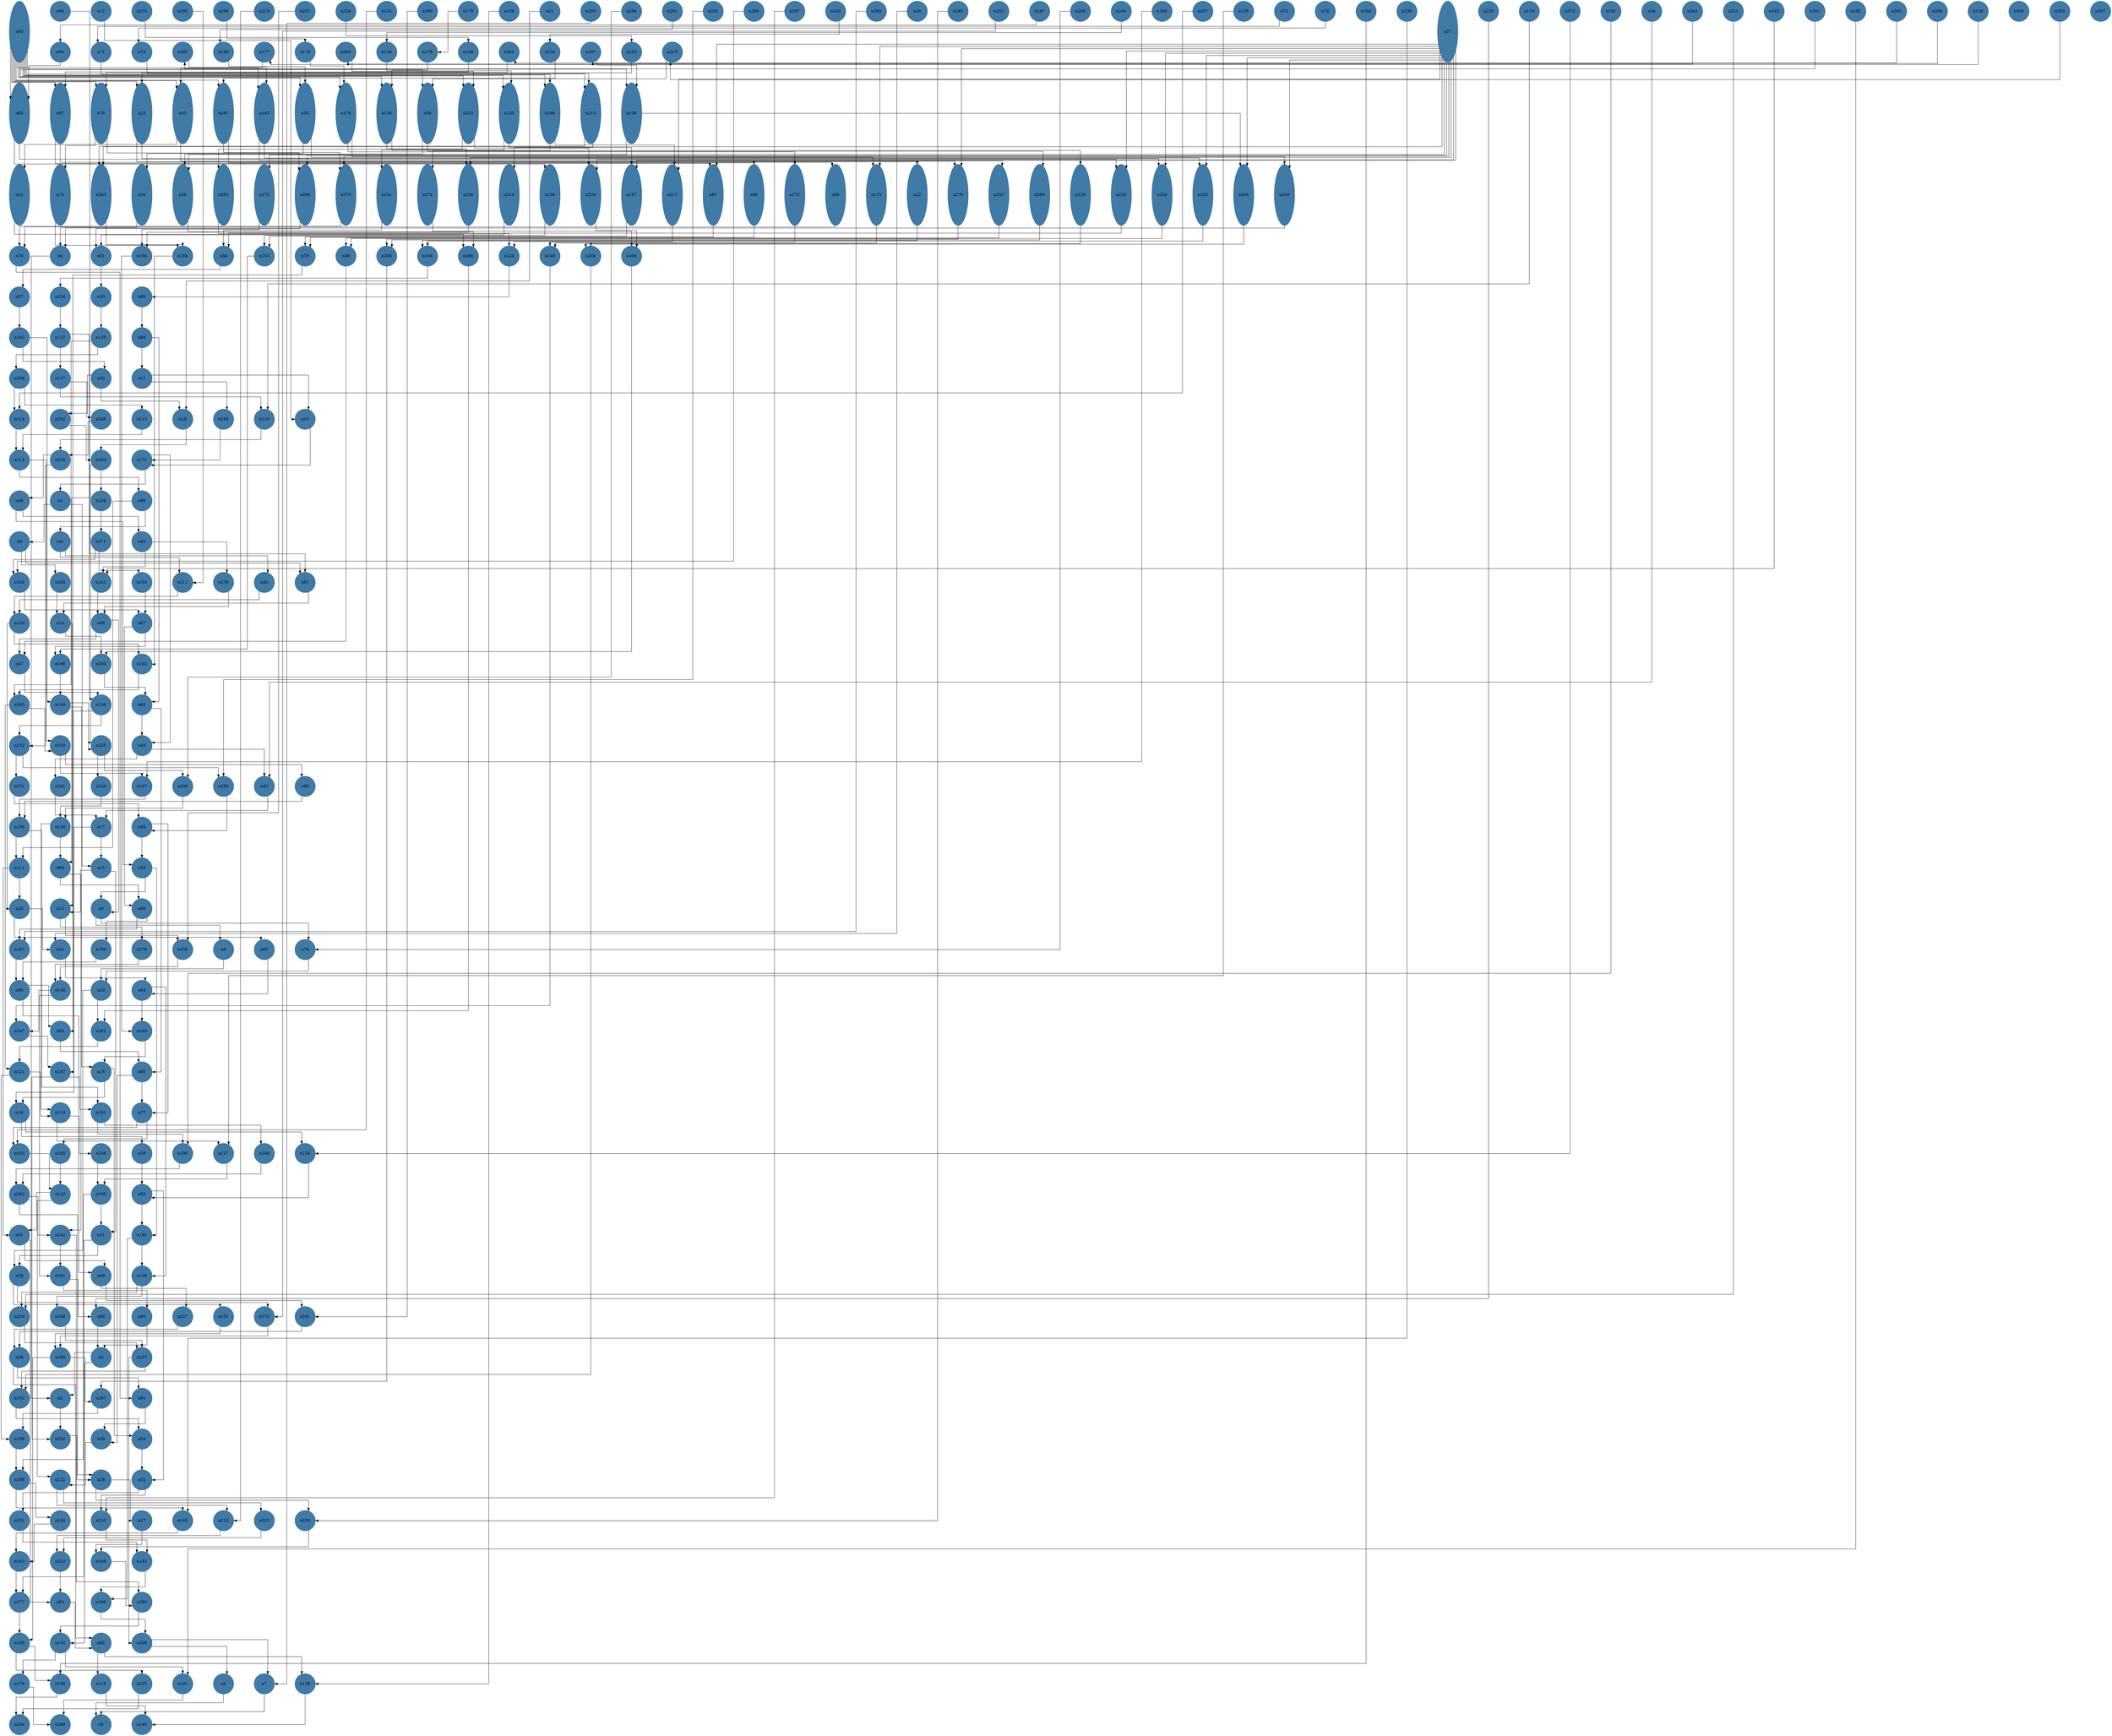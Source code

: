 //do not use DOT to generate pdf use NEATO or FDP
digraph{
layout="neato";
splines="ortho";
n93[shape="ellipse", style="filled", color="#004E8ABF", pos="0,85!", height="3", width="1"];
n93 -> n92;
n93 -> n87;
n93 -> n76;
n93 -> n23;
n93 -> n33;
n93 -> n297;
n93 -> n35;
n93 -> n243;
n93 -> n174;
n93 -> n38;
n93 -> n130;
n93 -> n125;
n93 -> n235;
n93 -> n189;
n93 -> n215;
n93 -> n106;
n98[shape="ellipse", style="filled", color="#004E8ABF", pos="2,86!", height="1", width="1"];
n98 -> n97;
n12[shape="ellipse", style="filled", color="#004E8ABF", pos="4,86!", height="1", width="1"];
n12 -> n10;
n210[shape="ellipse", style="filled", color="#004E8ABF", pos="6,86!", height="1", width="1"];
n210 -> n146;
n295[shape="ellipse", style="filled", color="#004E8ABF", pos="8,86!", height="1", width="1"];
n295 -> n211;
n296[shape="ellipse", style="filled", color="#004E8ABF", pos="10,86!", height="1", width="1"];
n296 -> n175;
n213[shape="ellipse", style="filled", color="#004E8ABF", pos="12,86!", height="1", width="1"];
n213 -> n212;
n257[shape="ellipse", style="filled", color="#004E8ABF", pos="14,86!", height="1", width="1"];
n257 -> n256;
n258[shape="ellipse", style="filled", color="#004E8ABF", pos="16,86!", height="1", width="1"];
n258 -> n218;
n134[shape="ellipse", style="filled", color="#004E8ABF", pos="18,86!", height="1", width="1"];
n134 -> n133;
n299[shape="ellipse", style="filled", color="#004E8ABF", pos="20,86!", height="1", width="1"];
n299 -> n281;
n179[shape="ellipse", style="filled", color="#004E8ABF", pos="22,86!", height="1", width="1"];
n179 -> n178;
n139[shape="ellipse", style="filled", color="#004E8ABF", pos="24,86!", height="1", width="1"];
n139 -> n138;
n21[shape="ellipse", style="filled", color="#004E8ABF", pos="26,86!", height="1", width="1"];
n21 -> n19;
n293[shape="ellipse", style="filled", color="#004E8ABF", pos="28,86!", height="1", width="1"];
n293 -> n7;
n294[shape="ellipse", style="filled", color="#004E8ABF", pos="30,86!", height="1", width="1"];
n294 -> n290;
n291[shape="ellipse", style="filled", color="#004E8ABF", pos="32,86!", height="1", width="1"];
n291 -> n188;
n292[shape="ellipse", style="filled", color="#004E8ABF", pos="34,86!", height="1", width="1"];
n292 -> n259;
n286[shape="ellipse", style="filled", color="#004E8ABF", pos="36,86!", height="1", width="1"];
n286 -> n154;
n287[shape="ellipse", style="filled", color="#004E8ABF", pos="38,86!", height="1", width="1"];
n287 -> n232;
n240[shape="ellipse", style="filled", color="#004E8ABF", pos="40,86!", height="1", width="1"];
n240 -> n239;
n284[shape="ellipse", style="filled", color="#004E8ABF", pos="42,86!", height="1", width="1"];
n284 -> n187;
n26[shape="ellipse", style="filled", color="#004E8ABF", pos="44,86!", height="1", width="1"];
n26 -> n24;
n285[shape="ellipse", style="filled", color="#004E8ABF", pos="46,86!", height="1", width="1"];
n285 -> n250;
n203[shape="ellipse", style="filled", color="#004E8ABF", pos="48,86!", height="1", width="1"];
n203 -> n170;
n247[shape="ellipse", style="filled", color="#004E8ABF", pos="50,86!", height="1", width="1"];
n247 -> n94;
n200[shape="ellipse", style="filled", color="#004E8ABF", pos="52,86!", height="1", width="1"];
n200 -> n78;
n244[shape="ellipse", style="filled", color="#004E8ABF", pos="54,86!", height="1", width="1"];
n244 -> n126;
n168[shape="ellipse", style="filled", color="#004E8ABF", pos="56,86!", height="1", width="1"];
n168 -> n167;
n207[shape="ellipse", style="filled", color="#004E8ABF", pos="58,86!", height="1", width="1"];
n207 -> n114;
n128[shape="ellipse", style="filled", color="#004E8ABF", pos="60,86!", height="1", width="1"];
n128 -> n127;
n72[shape="ellipse", style="filled", color="#004E8ABF", pos="62,86!", height="1", width="1"];
n72 -> n71;
n74[shape="ellipse", style="filled", color="#004E8ABF", pos="64,86!", height="1", width="1"];
n74 -> n73;
n160[shape="ellipse", style="filled", color="#004E8ABF", pos="66,86!", height="1", width="1"];
n160 -> n158;
n230[shape="ellipse", style="filled", color="#004E8ABF", pos="68,86!", height="1", width="1"];
n230 -> n145;
n37[shape="ellipse", style="filled", color="#004E8ABF", pos="70,85!", height="3", width="1"];
n37 -> n81;
n37 -> n173;
n37 -> n283;
n37 -> n270;
n37 -> n36;
n37 -> n298;
n37 -> n273;
n37 -> n236;
n37 -> n157;
n37 -> n234;
n37 -> n217;
n37 -> n229;
n37 -> n226;
n37 -> n105;
n37 -> n205;
n37 -> n209;
n233[shape="ellipse", style="filled", color="#004E8ABF", pos="72,86!", height="1", width="1"];
n233 -> n96;
n118[shape="ellipse", style="filled", color="#004E8ABF", pos="74,86!", height="1", width="1"];
n118 -> n116;
n272[shape="ellipse", style="filled", color="#004E8ABF", pos="76,86!", height="1", width="1"];
n272 -> n150;
n192[shape="ellipse", style="filled", color="#004E8ABF", pos="78,86!", height="1", width="1"];
n192 -> n190;
n44[shape="ellipse", style="filled", color="#004E8ABF", pos="80,86!", height="1", width="1"];
n44 -> n42;
n264[shape="ellipse", style="filled", color="#004E8ABF", pos="82,86!", height="1", width="1"];
n264 -> n263;
n221[shape="ellipse", style="filled", color="#004E8ABF", pos="84,86!", height="1", width="1"];
n221 -> n220;
n142[shape="ellipse", style="filled", color="#004E8ABF", pos="86,86!", height="1", width="1"];
n142 -> n141;
n301[shape="ellipse", style="filled", color="#004E8ABF", pos="88,86!", height="1", width="1"];
n301 -> n282;
n103[shape="ellipse", style="filled", color="#004E8ABF", pos="90,86!", height="1", width="1"];
n103 -> n101;
n302[shape="ellipse", style="filled", color="#004E8ABF", pos="92,86!", height="1", width="1"];
n302 -> n201;
n300[shape="ellipse", style="filled", color="#004E8ABF", pos="94,86!", height="1", width="1"];
n300 -> n107;
n228[shape="ellipse", style="filled", color="#004E8ABF", pos="96,86!", height="1", width="1"];
n228 -> n177;
n306[shape="ellipse", style="filled", color="#004E8ABF", pos="98,86!", height="1", width="1"];
n303[shape="ellipse", style="filled", color="#004E8ABF", pos="100,86!", height="1", width="1"];
n303 -> n219;
n307[shape="ellipse", style="filled", color="#004E8ABF", pos="102,86!", height="1", width="1"];
n94[shape="ellipse", style="filled", color="#004E8ABF", pos="2,84!", height="1", width="1"];
n94 -> n92;
n71[shape="ellipse", style="filled", color="#004E8ABF", pos="4,84!", height="1", width="1"];
n71 -> n189;
n73[shape="ellipse", style="filled", color="#004E8ABF", pos="6,84!", height="1", width="1"];
n73 -> n215;
n282[shape="ellipse", style="filled", color="#004E8ABF", pos="8,84!", height="1", width="1"];
n282 -> n243;
n188[shape="ellipse", style="filled", color="#004E8ABF", pos="10,84!", height="1", width="1"];
n188 -> n35;
n177[shape="ellipse", style="filled", color="#004E8ABF", pos="12,84!", height="1", width="1"];
n177 -> n33;
n175[shape="ellipse", style="filled", color="#004E8ABF", pos="14,84!", height="1", width="1"];
n175 -> n174;
n263[shape="ellipse", style="filled", color="#004E8ABF", pos="16,84!", height="1", width="1"];
n263 -> n235;
n126[shape="ellipse", style="filled", color="#004E8ABF", pos="18,84!", height="1", width="1"];
n126 -> n125;
n178[shape="ellipse", style="filled", color="#004E8ABF", pos="20,84!", height="1", width="1"];
n178 -> n130;
n146[shape="ellipse", style="filled", color="#004E8ABF", pos="22,84!", height="1", width="1"];
n146 -> n87;
n201[shape="ellipse", style="filled", color="#004E8ABF", pos="24,84!", height="1", width="1"];
n201 -> n76;
n239[shape="ellipse", style="filled", color="#004E8ABF", pos="26,84!", height="1", width="1"];
n239 -> n297;
n107[shape="ellipse", style="filled", color="#004E8ABF", pos="28,84!", height="1", width="1"];
n107 -> n106;
n218[shape="ellipse", style="filled", color="#004E8ABF", pos="30,84!", height="1", width="1"];
n218 -> n23;
n219[shape="ellipse", style="filled", color="#004E8ABF", pos="32,84!", height="1", width="1"];
n219 -> n38;
n92[shape="ellipse", style="filled", color="#004E8ABF", pos="0,81!", height="3", width="1"];
n92 -> n156;
n92 -> n229;
n87[shape="ellipse", style="filled", color="#004E8ABF", pos="2,81!", height="3", width="1"];
n87 -> n81;
n87 -> n86;
n76[shape="ellipse", style="filled", color="#004E8ABF", pos="4,81!", height="3", width="1"];
n76 -> n298;
n76 -> n75;
n23[shape="ellipse", style="filled", color="#004E8ABF", pos="6,81!", height="3", width="1"];
n23 -> n226;
n23 -> n22;
n33[shape="ellipse", style="filled", color="#004E8ABF", pos="8,81!", height="3", width="1"];
n33 -> n32;
n33 -> n270;
n297[shape="ellipse", style="filled", color="#004E8ABF", pos="10,81!", height="3", width="1"];
n297 -> n273;
n297 -> n80;
n243[shape="ellipse", style="filled", color="#004E8ABF", pos="12,81!", height="3", width="1"];
n243 -> n242;
n243 -> n105;
n35[shape="ellipse", style="filled", color="#004E8ABF", pos="14,81!", height="3", width="1"];
n35 -> n173;
n35 -> n34;
n174[shape="ellipse", style="filled", color="#004E8ABF", pos="16,81!", height="3", width="1"];
n174 -> n172;
n174 -> n209;
n130[shape="ellipse", style="filled", color="#004E8ABF", pos="18,81!", height="3", width="1"];
n130 -> n236;
n130 -> n129;
n38[shape="ellipse", style="filled", color="#004E8ABF", pos="20,81!", height="3", width="1"];
n38 -> n36;
n38 -> n269;
n235[shape="ellipse", style="filled", color="#004E8ABF", pos="22,81!", height="3", width="1"];
n235 -> n253;
n235 -> n234;
n125[shape="ellipse", style="filled", color="#004E8ABF", pos="24,81!", height="3", width="1"];
n125 -> n251;
n125 -> n157;
n189[shape="ellipse", style="filled", color="#004E8ABF", pos="26,81!", height="3", width="1"];
n189 -> n274;
n189 -> n217;
n215[shape="ellipse", style="filled", color="#004E8ABF", pos="28,81!", height="3", width="1"];
n215 -> n214;
n215 -> n283;
n106[shape="ellipse", style="filled", color="#004E8ABF", pos="30,81!", height="3", width="1"];
n106 -> n275;
n106 -> n205;
n32[shape="ellipse", style="filled", color="#004E8ABF", pos="0,77!", height="3", width="1"];
n32 -> n266;
n75[shape="ellipse", style="filled", color="#004E8ABF", pos="2,77!", height="3", width="1"];
n75 -> n184;
n283[shape="ellipse", style="filled", color="#004E8ABF", pos="4,77!", height="3", width="1"];
n283 -> n184;
n34[shape="ellipse", style="filled", color="#004E8ABF", pos="6,77!", height="3", width="1"];
n34 -> n4;
n36[shape="ellipse", style="filled", color="#004E8ABF", pos="8,77!", height="3", width="1"];
n36 -> n266;
n253[shape="ellipse", style="filled", color="#004E8ABF", pos="10,77!", height="3", width="1"];
n253 -> n124;
n275[shape="ellipse", style="filled", color="#004E8ABF", pos="12,77!", height="3", width="1"];
n275 -> n194;
n298[shape="ellipse", style="filled", color="#004E8ABF", pos="14,77!", height="3", width="1"];
n298 -> n51;
n273[shape="ellipse", style="filled", color="#004E8ABF", pos="16,77!", height="3", width="1"];
n273 -> n70;
n251[shape="ellipse", style="filled", color="#004E8ABF", pos="18,77!", height="3", width="1"];
n251 -> n58;
n274[shape="ellipse", style="filled", color="#004E8ABF", pos="20,77!", height="3", width="1"];
n274 -> n304;
n236[shape="ellipse", style="filled", color="#004E8ABF", pos="22,77!", height="3", width="1"];
n236 -> n194;
n214[shape="ellipse", style="filled", color="#004E8ABF", pos="24,77!", height="3", width="1"];
n214 -> n51;
n156[shape="ellipse", style="filled", color="#004E8ABF", pos="26,77!", height="3", width="1"];
n156 -> n155;
n234[shape="ellipse", style="filled", color="#004E8ABF", pos="28,77!", height="3", width="1"];
n234 -> n304;
n157[shape="ellipse", style="filled", color="#004E8ABF", pos="30,77!", height="3", width="1"];
n157 -> n155;
n217[shape="ellipse", style="filled", color="#004E8ABF", pos="32,77!", height="3", width="1"];
n217 -> n124;
n81[shape="ellipse", style="filled", color="#004E8ABF", pos="34,77!", height="3", width="1"];
n81 -> n79;
n80[shape="ellipse", style="filled", color="#004E8ABF", pos="36,77!", height="3", width="1"];
n80 -> n79;
n172[shape="ellipse", style="filled", color="#004E8ABF", pos="38,77!", height="3", width="1"];
n172 -> n149;
n86[shape="ellipse", style="filled", color="#004E8ABF", pos="40,77!", height="3", width="1"];
n86 -> n70;
n173[shape="ellipse", style="filled", color="#004E8ABF", pos="42,77!", height="3", width="1"];
n173 -> n149;
n22[shape="ellipse", style="filled", color="#004E8ABF", pos="44,77!", height="3", width="1"];
n22 -> n104;
n270[shape="ellipse", style="filled", color="#004E8ABF", pos="46,77!", height="3", width="1"];
n270 -> n268;
n242[shape="ellipse", style="filled", color="#004E8ABF", pos="48,77!", height="3", width="1"];
n242 -> n49;
n269[shape="ellipse", style="filled", color="#004E8ABF", pos="50,77!", height="3", width="1"];
n269 -> n268;
n129[shape="ellipse", style="filled", color="#004E8ABF", pos="52,77!", height="3", width="1"];
n129 -> n204;
n229[shape="ellipse", style="filled", color="#004E8ABF", pos="54,77!", height="3", width="1"];
n229 -> n58;
n226[shape="ellipse", style="filled", color="#004E8ABF", pos="56,77!", height="3", width="1"];
n226 -> n49;
n105[shape="ellipse", style="filled", color="#004E8ABF", pos="58,77!", height="3", width="1"];
n105 -> n104;
n205[shape="ellipse", style="filled", color="#004E8ABF", pos="60,77!", height="3", width="1"];
n205 -> n204;
n209[shape="ellipse", style="filled", color="#004E8ABF", pos="62,77!", height="3", width="1"];
n209 -> n4;
n70[shape="ellipse", style="filled", color="#004E8ABF", pos="0,74!", height="1", width="1"];
n70 -> n61;
n4[shape="ellipse", style="filled", color="#004E8ABF", pos="2,74!", height="1", width="1"];
n4 -> n2;
n51[shape="ellipse", style="filled", color="#004E8ABF", pos="4,74!", height="1", width="1"];
n51 -> n50;
n194[shape="ellipse", style="filled", color="#004E8ABF", pos="6,74!", height="1", width="1"];
n194 -> n193;
n184[shape="ellipse", style="filled", color="#004E8ABF", pos="8,74!", height="1", width="1"];
n184 -> n183;
n58[shape="ellipse", style="filled", color="#004E8ABF", pos="10,74!", height="1", width="1"];
n58 -> n57;
n155[shape="ellipse", style="filled", color="#004E8ABF", pos="12,74!", height="1", width="1"];
n155 -> n166;
n79[shape="ellipse", style="filled", color="#004E8ABF", pos="14,74!", height="1", width="1"];
n79 -> n63;
n49[shape="ellipse", style="filled", color="#004E8ABF", pos="16,74!", height="1", width="1"];
n49 -> n47;
n268[shape="ellipse", style="filled", color="#004E8ABF", pos="18,74!", height="1", width="1"];
n268 -> n267;
n104[shape="ellipse", style="filled", color="#004E8ABF", pos="20,74!", height="1", width="1"];
n104 -> n276;
n266[shape="ellipse", style="filled", color="#004E8ABF", pos="22,74!", height="1", width="1"];
n266 -> n261;
n124[shape="ellipse", style="filled", color="#004E8ABF", pos="24,74!", height="1", width="1"];
n124 -> n85;
n149[shape="ellipse", style="filled", color="#004E8ABF", pos="26,74!", height="1", width="1"];
n149 -> n147;
n204[shape="ellipse", style="filled", color="#004E8ABF", pos="28,74!", height="1", width="1"];
n204 -> n152;
n304[shape="ellipse", style="filled", color="#004E8ABF", pos="30,74!", height="1", width="1"];
n304 -> n305;
n57[shape="ellipse", style="filled", color="#004E8ABF", pos="0,72!", height="1", width="1"];
n57 -> n165;
n276[shape="ellipse", style="filled", color="#004E8ABF", pos="2,72!", height="1", width="1"];
n276 -> n137;
n50[shape="ellipse", style="filled", color="#004E8ABF", pos="4,72!", height="1", width="1"];
n50 -> n135;
n85[shape="ellipse", style="filled", color="#004E8ABF", pos="6,72!", height="1", width="1"];
n85 -> n84;
n165[shape="ellipse", style="filled", color="#004E8ABF", pos="0,70!", height="1", width="1"];
n165 -> n164;
n165 -> n20;
n137[shape="ellipse", style="filled", color="#004E8ABF", pos="2,70!", height="1", width="1"];
n137 -> n136;
n137 -> n117;
n135[shape="ellipse", style="filled", color="#004E8ABF", pos="4,70!", height="1", width="1"];
n135 -> n163;
n135 -> n206;
n84[shape="ellipse", style="filled", color="#004E8ABF", pos="6,70!", height="1", width="1"];
n84 -> n62;
n84 -> n11;
n206[shape="ellipse", style="filled", color="#004E8ABF", pos="0,68!", height="1", width="1"];
n206 -> n114;
n206 -> n113;
n117[shape="ellipse", style="filled", color="#004E8ABF", pos="2,68!", height="1", width="1"];
n117 -> n288;
n117 -> n116;
n20[shape="ellipse", style="filled", color="#004E8ABF", pos="4,68!", height="1", width="1"];
n20 -> n202;
n20 -> n19;
n11[shape="ellipse", style="filled", color="#004E8ABF", pos="6,68!", height="1", width="1"];
n11 -> n245;
n11 -> n10;
n114[shape="ellipse", style="filled", color="#004E8ABF", pos="0,66!", height="1", width="1"];
n114 -> n112;
n202[shape="ellipse", style="filled", color="#004E8ABF", pos="2,66!", height="1", width="1"];
n202 -> n260;
n288[shape="ellipse", style="filled", color="#004E8ABF", pos="4,66!", height="1", width="1"];
n288 -> n216;
n113[shape="ellipse", style="filled", color="#004E8ABF", pos="6,66!", height="1", width="1"];
n113 -> n112;
n19[shape="ellipse", style="filled", color="#004E8ABF", pos="8,66!", height="1", width="1"];
n19 -> n260;
n245[shape="ellipse", style="filled", color="#004E8ABF", pos="10,66!", height="1", width="1"];
n245 -> n171;
n116[shape="ellipse", style="filled", color="#004E8ABF", pos="12,66!", height="1", width="1"];
n116 -> n216;
n10[shape="ellipse", style="filled", color="#004E8ABF", pos="14,66!", height="1", width="1"];
n10 -> n171;
n112[shape="ellipse", style="filled", color="#004E8ABF", pos="0,64!", height="1", width="1"];
n112 -> n100;
n112 -> n88;
n216[shape="ellipse", style="filled", color="#004E8ABF", pos="2,64!", height="1", width="1"];
n216 -> n132;
n216 -> n46;
n260[shape="ellipse", style="filled", color="#004E8ABF", pos="4,64!", height="1", width="1"];
n260 -> n225;
n260 -> n238;
n171[shape="ellipse", style="filled", color="#004E8ABF", pos="6,64!", height="1", width="1"];
n171 -> n1;
n171 -> n43;
n46[shape="ellipse", style="filled", color="#004E8ABF", pos="0,62!", height="1", width="1"];
n46 -> n45;
n46 -> n55;
n1[shape="ellipse", style="filled", color="#004E8ABF", pos="2,62!", height="1", width="1"];
n1 -> n0;
n1 -> n15;
n238[shape="ellipse", style="filled", color="#004E8ABF", pos="4,62!", height="1", width="1"];
n238 -> n68;
n238 -> n271;
n88[shape="ellipse", style="filled", color="#004E8ABF", pos="6,62!", height="1", width="1"];
n88 -> n111;
n88 -> n41;
n0[shape="ellipse", style="filled", color="#004E8ABF", pos="0,60!", height="1", width="1"];
n0 -> n265;
n0 -> n97;
n41[shape="ellipse", style="filled", color="#004E8ABF", pos="2,60!", height="1", width="1"];
n41 -> n211;
n41 -> n40;
n271[shape="ellipse", style="filled", color="#004E8ABF", pos="4,60!", height="1", width="1"];
n271 -> n154;
n271 -> n153;
n45[shape="ellipse", style="filled", color="#004E8ABF", pos="6,60!", height="1", width="1"];
n45 -> n141;
n45 -> n278;
n154[shape="ellipse", style="filled", color="#004E8ABF", pos="0,58!", height="1", width="1"];
n154 -> n67;
n265[shape="ellipse", style="filled", color="#004E8ABF", pos="2,58!", height="1", width="1"];
n265 -> n14;
n141[shape="ellipse", style="filled", color="#004E8ABF", pos="4,58!", height="1", width="1"];
n141 -> n48;
n153[shape="ellipse", style="filled", color="#004E8ABF", pos="6,58!", height="1", width="1"];
n153 -> n67;
n211[shape="ellipse", style="filled", color="#004E8ABF", pos="8,58!", height="1", width="1"];
n211 -> n110;
n278[shape="ellipse", style="filled", color="#004E8ABF", pos="10,58!", height="1", width="1"];
n278 -> n48;
n40[shape="ellipse", style="filled", color="#004E8ABF", pos="12,58!", height="1", width="1"];
n40 -> n110;
n97[shape="ellipse", style="filled", color="#004E8ABF", pos="14,58!", height="1", width="1"];
n97 -> n14;
n110[shape="ellipse", style="filled", color="#004E8ABF", pos="0,56!", height="1", width="1"];
n110 -> n25;
n110 -> n183;
n14[shape="ellipse", style="filled", color="#004E8ABF", pos="2,56!", height="1", width="1"];
n14 -> n13;
n14 -> n305;
n48[shape="ellipse", style="filled", color="#004E8ABF", pos="4,56!", height="1", width="1"];
n48 -> n47;
n48 -> n9;
n67[shape="ellipse", style="filled", color="#004E8ABF", pos="6,56!", height="1", width="1"];
n67 -> n166;
n67 -> n66;
n47[shape="ellipse", style="filled", color="#004E8ABF", pos="0,54!", height="1", width="1"];
n47 -> n136;
n166[shape="ellipse", style="filled", color="#004E8ABF", pos="2,54!", height="1", width="1"];
n166 -> n164;
n305[shape="ellipse", style="filled", color="#004E8ABF", pos="4,54!", height="1", width="1"];
n305 -> n62;
n183[shape="ellipse", style="filled", color="#004E8ABF", pos="6,54!", height="1", width="1"];
n183 -> n163;
n163[shape="ellipse", style="filled", color="#004E8ABF", pos="0,52!", height="1", width="1"];
n163 -> n121;
n163 -> n100;
n164[shape="ellipse", style="filled", color="#004E8ABF", pos="2,52!", height="1", width="1"];
n164 -> n18;
n164 -> n225;
n136[shape="ellipse", style="filled", color="#004E8ABF", pos="4,52!", height="1", width="1"];
n136 -> n132;
n136 -> n197;
n62[shape="ellipse", style="filled", color="#004E8ABF", pos="6,52!", height="1", width="1"];
n62 -> n60;
n62 -> n43;
n132[shape="ellipse", style="filled", color="#004E8ABF", pos="0,50!", height="1", width="1"];
n132 -> n131;
n132 -> n259;
n100[shape="ellipse", style="filled", color="#004E8ABF", pos="2,50!", height="1", width="1"];
n100 -> n167;
n100 -> n99;
n225[shape="ellipse", style="filled", color="#004E8ABF", pos="4,50!", height="1", width="1"];
n225 -> n224;
n225 -> n290;
n43[shape="ellipse", style="filled", color="#004E8ABF", pos="6,50!", height="1", width="1"];
n43 -> n241;
n43 -> n42;
n131[shape="ellipse", style="filled", color="#004E8ABF", pos="0,48!", height="1", width="1"];
n131 -> n56;
n241[shape="ellipse", style="filled", color="#004E8ABF", pos="2,48!", height="1", width="1"];
n241 -> n17;
n224[shape="ellipse", style="filled", color="#004E8ABF", pos="4,48!", height="1", width="1"];
n224 -> n120;
n167[shape="ellipse", style="filled", color="#004E8ABF", pos="6,48!", height="1", width="1"];
n167 -> n196;
n290[shape="ellipse", style="filled", color="#004E8ABF", pos="8,48!", height="1", width="1"];
n290 -> n120;
n259[shape="ellipse", style="filled", color="#004E8ABF", pos="10,48!", height="1", width="1"];
n259 -> n56;
n42[shape="ellipse", style="filled", color="#004E8ABF", pos="12,48!", height="1", width="1"];
n42 -> n17;
n99[shape="ellipse", style="filled", color="#004E8ABF", pos="14,48!", height="1", width="1"];
n99 -> n196;
n196[shape="ellipse", style="filled", color="#004E8ABF", pos="0,46!", height="1", width="1"];
n196 -> n111;
n196 -> n191;
n120[shape="ellipse", style="filled", color="#004E8ABF", pos="2,46!", height="1", width="1"];
n120 -> n68;
n120 -> n119;
n17[shape="ellipse", style="filled", color="#004E8ABF", pos="4,46!", height="1", width="1"];
n17 -> n16;
n17 -> n15;
n56[shape="ellipse", style="filled", color="#004E8ABF", pos="6,46!", height="1", width="1"];
n56 -> n55;
n56 -> n77;
n111[shape="ellipse", style="filled", color="#004E8ABF", pos="0,44!", height="1", width="1"];
n111 -> n25;
n111 -> n91;
n68[shape="ellipse", style="filled", color="#004E8ABF", pos="2,44!", height="1", width="1"];
n68 -> n162;
n68 -> n66;
n15[shape="ellipse", style="filled", color="#004E8ABF", pos="4,44!", height="1", width="1"];
n15 -> n13;
n15 -> n31;
n55[shape="ellipse", style="filled", color="#004E8ABF", pos="6,44!", height="1", width="1"];
n55 -> n9;
n55 -> n181;
n25[shape="ellipse", style="filled", color="#004E8ABF", pos="0,42!", height="1", width="1"];
n25 -> n24;
n25 -> n65;
n13[shape="ellipse", style="filled", color="#004E8ABF", pos="2,42!", height="1", width="1"];
n13 -> n279;
n13 -> n256;
n9[shape="ellipse", style="filled", color="#004E8ABF", pos="4,42!", height="1", width="1"];
n9 -> n8;
n9 -> n78;
n66[shape="ellipse", style="filled", color="#004E8ABF", pos="6,42!", height="1", width="1"];
n66 -> n187;
n66 -> n186;
n187[shape="ellipse", style="filled", color="#004E8ABF", pos="0,40!", height="1", width="1"];
n187 -> n90;
n24[shape="ellipse", style="filled", color="#004E8ABF", pos="2,40!", height="1", width="1"];
n24 -> n64;
n186[shape="ellipse", style="filled", color="#004E8ABF", pos="4,40!", height="1", width="1"];
n186 -> n90;
n279[shape="ellipse", style="filled", color="#004E8ABF", pos="6,40!", height="1", width="1"];
n279 -> n148;
n256[shape="ellipse", style="filled", color="#004E8ABF", pos="8,40!", height="1", width="1"];
n256 -> n148;
n8[shape="ellipse", style="filled", color="#004E8ABF", pos="10,40!", height="1", width="1"];
n8 -> n30;
n65[shape="ellipse", style="filled", color="#004E8ABF", pos="12,40!", height="1", width="1"];
n65 -> n64;
n78[shape="ellipse", style="filled", color="#004E8ABF", pos="14,40!", height="1", width="1"];
n78 -> n30;
n90[shape="ellipse", style="filled", color="#004E8ABF", pos="0,38!", height="1", width="1"];
n90 -> n63;
n90 -> n89;
n148[shape="ellipse", style="filled", color="#004E8ABF", pos="2,38!", height="1", width="1"];
n148 -> n147;
n148 -> n161;
n30[shape="ellipse", style="filled", color="#004E8ABF", pos="4,38!", height="1", width="1"];
n30 -> n29;
n30 -> n261;
n64[shape="ellipse", style="filled", color="#004E8ABF", pos="6,38!", height="1", width="1"];
n64 -> n109;
n64 -> n193;
n147[shape="ellipse", style="filled", color="#004E8ABF", pos="0,36!", height="1", width="1"];
n147 -> n197;
n63[shape="ellipse", style="filled", color="#004E8ABF", pos="2,36!", height="1", width="1"];
n63 -> n60;
n261[shape="ellipse", style="filled", color="#004E8ABF", pos="4,36!", height="1", width="1"];
n261 -> n121;
n193[shape="ellipse", style="filled", color="#004E8ABF", pos="6,36!", height="1", width="1"];
n193 -> n18;
n121[shape="ellipse", style="filled", color="#004E8ABF", pos="0,34!", height="1", width="1"];
n121 -> n199;
n121 -> n119;
n197[shape="ellipse", style="filled", color="#004E8ABF", pos="2,34!", height="1", width="1"];
n197 -> n252;
n197 -> n191;
n18[shape="ellipse", style="filled", color="#004E8ABF", pos="4,34!", height="1", width="1"];
n18 -> n16;
n18 -> n54;
n60[shape="ellipse", style="filled", color="#004E8ABF", pos="6,34!", height="1", width="1"];
n60 -> n59;
n60 -> n77;
n16[shape="ellipse", style="filled", color="#004E8ABF", pos="0,32!", height="1", width="1"];
n16 -> n39;
n16 -> n150;
n119[shape="ellipse", style="filled", color="#004E8ABF", pos="2,32!", height="1", width="1"];
n119 -> n246;
n119 -> n127;
n191[shape="ellipse", style="filled", color="#004E8ABF", pos="4,32!", height="1", width="1"];
n191 -> n190;
n191 -> n248;
n77[shape="ellipse", style="filled", color="#004E8ABF", pos="6,32!", height="1", width="1"];
n77 -> n133;
n77 -> n185;
n133[shape="ellipse", style="filled", color="#004E8ABF", pos="0,30!", height="1", width="1"];
n133 -> n123;
n185[shape="ellipse", style="filled", color="#004E8ABF", pos="2,30!", height="1", width="1"];
n185 -> n123;
n246[shape="ellipse", style="filled", color="#004E8ABF", pos="4,30!", height="1", width="1"];
n246 -> n195;
n39[shape="ellipse", style="filled", color="#004E8ABF", pos="6,30!", height="1", width="1"];
n39 -> n53;
n190[shape="ellipse", style="filled", color="#004E8ABF", pos="8,30!", height="1", width="1"];
n190 -> n262;
n127[shape="ellipse", style="filled", color="#004E8ABF", pos="10,30!", height="1", width="1"];
n127 -> n195;
n248[shape="ellipse", style="filled", color="#004E8ABF", pos="12,30!", height="1", width="1"];
n248 -> n262;
n150[shape="ellipse", style="filled", color="#004E8ABF", pos="14,30!", height="1", width="1"];
n150 -> n53;
n262[shape="ellipse", style="filled", color="#004E8ABF", pos="0,28!", height="1", width="1"];
n262 -> n28;
n262 -> n162;
n123[shape="ellipse", style="filled", color="#004E8ABF", pos="2,28!", height="1", width="1"];
n123 -> n122;
n123 -> n91;
n195[shape="ellipse", style="filled", color="#004E8ABF", pos="4,28!", height="1", width="1"];
n195 -> n198;
n195 -> n31;
n53[shape="ellipse", style="filled", color="#004E8ABF", pos="6,28!", height="1", width="1"];
n53 -> n52;
n53 -> n181;
n91[shape="ellipse", style="filled", color="#004E8ABF", pos="0,26!", height="1", width="1"];
n91 -> n83;
n91 -> n89;
n162[shape="ellipse", style="filled", color="#004E8ABF", pos="2,26!", height="1", width="1"];
n162 -> n161;
n162 -> n280;
n31[shape="ellipse", style="filled", color="#004E8ABF", pos="4,26!", height="1", width="1"];
n31 -> n29;
n31 -> n277;
n181[shape="ellipse", style="filled", color="#004E8ABF", pos="6,26!", height="1", width="1"];
n181 -> n180;
n181 -> n109;
n29[shape="ellipse", style="filled", color="#004E8ABF", pos="0,24!", height="1", width="1"];
n29 -> n151;
n29 -> n170;
n161[shape="ellipse", style="filled", color="#004E8ABF", pos="2,24!", height="1", width="1"];
n161 -> n96;
n161 -> n95;
n89[shape="ellipse", style="filled", color="#004E8ABF", pos="4,24!", height="1", width="1"];
n89 -> n227;
n89 -> n281;
n109[shape="ellipse", style="filled", color="#004E8ABF", pos="6,24!", height="1", width="1"];
n109 -> n220;
n109 -> n108;
n220[shape="ellipse", style="filled", color="#004E8ABF", pos="0,22!", height="1", width="1"];
n220 -> n237;
n108[shape="ellipse", style="filled", color="#004E8ABF", pos="2,22!", height="1", width="1"];
n108 -> n237;
n96[shape="ellipse", style="filled", color="#004E8ABF", pos="4,22!", height="1", width="1"];
n96 -> n3;
n95[shape="ellipse", style="filled", color="#004E8ABF", pos="6,22!", height="1", width="1"];
n95 -> n3;
n227[shape="ellipse", style="filled", color="#004E8ABF", pos="8,22!", height="1", width="1"];
n227 -> n69;
n151[shape="ellipse", style="filled", color="#004E8ABF", pos="10,22!", height="1", width="1"];
n151 -> n169;
n170[shape="ellipse", style="filled", color="#004E8ABF", pos="12,22!", height="1", width="1"];
n170 -> n169;
n281[shape="ellipse", style="filled", color="#004E8ABF", pos="14,22!", height="1", width="1"];
n281 -> n69;
n69[shape="ellipse", style="filled", color="#004E8ABF", pos="0,20!", height="1", width="1"];
n69 -> n61;
n69 -> n82;
n169[shape="ellipse", style="filled", color="#004E8ABF", pos="2,20!", height="1", width="1"];
n169 -> n159;
n169 -> n267;
n3[shape="ellipse", style="filled", color="#004E8ABF", pos="4,20!", height="1", width="1"];
n3 -> n2;
n3 -> n102;
n237[shape="ellipse", style="filled", color="#004E8ABF", pos="6,20!", height="1", width="1"];
n237 -> n152;
n237 -> n208;
n152[shape="ellipse", style="filled", color="#004E8ABF", pos="0,18!", height="1", width="1"];
n152 -> n54;
n2[shape="ellipse", style="filled", color="#004E8ABF", pos="2,18!", height="1", width="1"];
n2 -> n252;
n267[shape="ellipse", style="filled", color="#004E8ABF", pos="4,18!", height="1", width="1"];
n267 -> n199;
n61[shape="ellipse", style="filled", color="#004E8ABF", pos="6,18!", height="1", width="1"];
n61 -> n59;
n199[shape="ellipse", style="filled", color="#004E8ABF", pos="0,16!", height="1", width="1"];
n199 -> n198;
n252[shape="ellipse", style="filled", color="#004E8ABF", pos="2,16!", height="1", width="1"];
n252 -> n28;
n59[shape="ellipse", style="filled", color="#004E8ABF", pos="4,16!", height="1", width="1"];
n59 -> n122;
n54[shape="ellipse", style="filled", color="#004E8ABF", pos="6,16!", height="1", width="1"];
n54 -> n52;
n198[shape="ellipse", style="filled", color="#004E8ABF", pos="0,14!", height="1", width="1"];
n198 -> n144;
n198 -> n145;
n122[shape="ellipse", style="filled", color="#004E8ABF", pos="2,14!", height="1", width="1"];
n122 -> n212;
n122 -> n223;
n28[shape="ellipse", style="filled", color="#004E8ABF", pos="4,14!", height="1", width="1"];
n28 -> n27;
n28 -> n250;
n52[shape="ellipse", style="filled", color="#004E8ABF", pos="6,14!", height="1", width="1"];
n52 -> n231;
n52 -> n232;
n231[shape="ellipse", style="filled", color="#004E8ABF", pos="0,12!", height="1", width="1"];
n231 -> n182;
n144[shape="ellipse", style="filled", color="#004E8ABF", pos="2,12!", height="1", width="1"];
n144 -> n143;
n232[shape="ellipse", style="filled", color="#004E8ABF", pos="4,12!", height="1", width="1"];
n232 -> n182;
n27[shape="ellipse", style="filled", color="#004E8ABF", pos="6,12!", height="1", width="1"];
n27 -> n249;
n145[shape="ellipse", style="filled", color="#004E8ABF", pos="8,12!", height="1", width="1"];
n145 -> n143;
n212[shape="ellipse", style="filled", color="#004E8ABF", pos="10,12!", height="1", width="1"];
n212 -> n222;
n223[shape="ellipse", style="filled", color="#004E8ABF", pos="12,12!", height="1", width="1"];
n223 -> n222;
n250[shape="ellipse", style="filled", color="#004E8ABF", pos="14,12!", height="1", width="1"];
n250 -> n249;
n143[shape="ellipse", style="filled", color="#004E8ABF", pos="0,10!", height="1", width="1"];
n143 -> n277;
n222[shape="ellipse", style="filled", color="#004E8ABF", pos="2,10!", height="1", width="1"];
n222 -> n83;
n249[shape="ellipse", style="filled", color="#004E8ABF", pos="4,10!", height="1", width="1"];
n249 -> n280;
n182[shape="ellipse", style="filled", color="#004E8ABF", pos="6,10!", height="1", width="1"];
n182 -> n180;
n277[shape="ellipse", style="filled", color="#004E8ABF", pos="0,8!", height="1", width="1"];
n277 -> n159;
n83[shape="ellipse", style="filled", color="#004E8ABF", pos="2,8!", height="1", width="1"];
n83 -> n82;
n180[shape="ellipse", style="filled", color="#004E8ABF", pos="4,8!", height="1", width="1"];
n180 -> n208;
n280[shape="ellipse", style="filled", color="#004E8ABF", pos="6,8!", height="1", width="1"];
n280 -> n102;
n159[shape="ellipse", style="filled", color="#004E8ABF", pos="0,6!", height="1", width="1"];
n159 -> n158;
n159 -> n255;
n102[shape="ellipse", style="filled", color="#004E8ABF", pos="2,6!", height="1", width="1"];
n102 -> n176;
n102 -> n101;
n82[shape="ellipse", style="filled", color="#004E8ABF", pos="4,6!", height="1", width="1"];
n82 -> n115;
n82 -> n138;
n208[shape="ellipse", style="filled", color="#004E8ABF", pos="6,6!", height="1", width="1"];
n208 -> n6;
n208 -> n7;
n176[shape="ellipse", style="filled", color="#004E8ABF", pos="0,4!", height="1", width="1"];
n176 -> n289;
n158[shape="ellipse", style="filled", color="#004E8ABF", pos="2,4!", height="1", width="1"];
n158 -> n254;
n115[shape="ellipse", style="filled", color="#004E8ABF", pos="4,4!", height="1", width="1"];
n115 -> n140;
n255[shape="ellipse", style="filled", color="#004E8ABF", pos="6,4!", height="1", width="1"];
n255 -> n254;
n101[shape="ellipse", style="filled", color="#004E8ABF", pos="8,4!", height="1", width="1"];
n101 -> n289;
n6[shape="ellipse", style="filled", color="#004E8ABF", pos="10,4!", height="1", width="1"];
n6 -> n5;
n7[shape="ellipse", style="filled", color="#004E8ABF", pos="12,4!", height="1", width="1"];
n7 -> n5;
n138[shape="ellipse", style="filled", color="#004E8ABF", pos="14,4!", height="1", width="1"];
n138 -> n140;
n254[shape="ellipse", style="filled", color="#004E8ABF", pos="0,2!", height="1", width="1"];
n289[shape="ellipse", style="filled", color="#004E8ABF", pos="2,2!", height="1", width="1"];
n5[shape="ellipse", style="filled", color="#004E8ABF", pos="4,2!", height="1", width="1"];
n140[shape="ellipse", style="filled", color="#004E8ABF", pos="6,2!", height="1", width="1"];
}